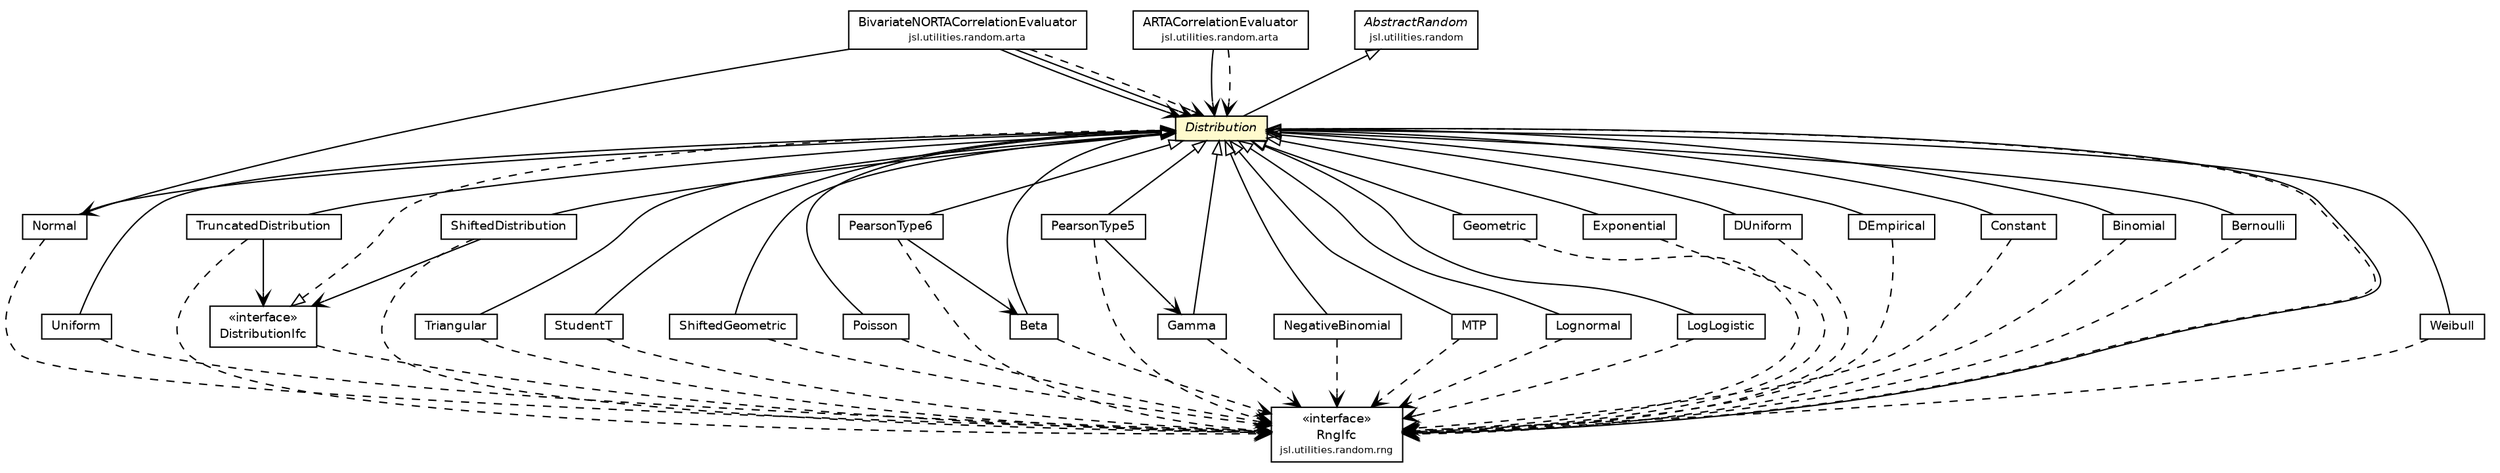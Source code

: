 #!/usr/local/bin/dot
#
# Class diagram 
# Generated by UMLGraph version 5.4 (http://www.umlgraph.org/)
#

digraph G {
	edge [fontname="Helvetica",fontsize=10,labelfontname="Helvetica",labelfontsize=10];
	node [fontname="Helvetica",fontsize=10,shape=plaintext];
	nodesep=0.25;
	ranksep=0.5;
	// jsl.utilities.random.AbstractRandom
	c71198 [label=<<table title="jsl.utilities.random.AbstractRandom" border="0" cellborder="1" cellspacing="0" cellpadding="2" port="p" href="../AbstractRandom.html">
		<tr><td><table border="0" cellspacing="0" cellpadding="1">
<tr><td align="center" balign="center"><font face="Helvetica-Oblique"> AbstractRandom </font></td></tr>
<tr><td align="center" balign="center"><font point-size="7.0"> jsl.utilities.random </font></td></tr>
		</table></td></tr>
		</table>>, URL="../AbstractRandom.html", fontname="Helvetica", fontcolor="black", fontsize=9.0];
	// jsl.utilities.random.arta.BivariateNORTACorrelationEvaluator
	c71207 [label=<<table title="jsl.utilities.random.arta.BivariateNORTACorrelationEvaluator" border="0" cellborder="1" cellspacing="0" cellpadding="2" port="p" href="../arta/BivariateNORTACorrelationEvaluator.html">
		<tr><td><table border="0" cellspacing="0" cellpadding="1">
<tr><td align="center" balign="center"> BivariateNORTACorrelationEvaluator </td></tr>
<tr><td align="center" balign="center"><font point-size="7.0"> jsl.utilities.random.arta </font></td></tr>
		</table></td></tr>
		</table>>, URL="../arta/BivariateNORTACorrelationEvaluator.html", fontname="Helvetica", fontcolor="black", fontsize=9.0];
	// jsl.utilities.random.arta.ARTACorrelationEvaluator
	c71211 [label=<<table title="jsl.utilities.random.arta.ARTACorrelationEvaluator" border="0" cellborder="1" cellspacing="0" cellpadding="2" port="p" href="../arta/ARTACorrelationEvaluator.html">
		<tr><td><table border="0" cellspacing="0" cellpadding="1">
<tr><td align="center" balign="center"> ARTACorrelationEvaluator </td></tr>
<tr><td align="center" balign="center"><font point-size="7.0"> jsl.utilities.random.arta </font></td></tr>
		</table></td></tr>
		</table>>, URL="../arta/ARTACorrelationEvaluator.html", fontname="Helvetica", fontcolor="black", fontsize=9.0];
	// jsl.utilities.random.distributions.Weibull
	c71212 [label=<<table title="jsl.utilities.random.distributions.Weibull" border="0" cellborder="1" cellspacing="0" cellpadding="2" port="p" href="./Weibull.html">
		<tr><td><table border="0" cellspacing="0" cellpadding="1">
<tr><td align="center" balign="center"> Weibull </td></tr>
		</table></td></tr>
		</table>>, URL="./Weibull.html", fontname="Helvetica", fontcolor="black", fontsize=9.0];
	// jsl.utilities.random.distributions.Uniform
	c71215 [label=<<table title="jsl.utilities.random.distributions.Uniform" border="0" cellborder="1" cellspacing="0" cellpadding="2" port="p" href="./Uniform.html">
		<tr><td><table border="0" cellspacing="0" cellpadding="1">
<tr><td align="center" balign="center"> Uniform </td></tr>
		</table></td></tr>
		</table>>, URL="./Uniform.html", fontname="Helvetica", fontcolor="black", fontsize=9.0];
	// jsl.utilities.random.distributions.TruncatedDistribution
	c71216 [label=<<table title="jsl.utilities.random.distributions.TruncatedDistribution" border="0" cellborder="1" cellspacing="0" cellpadding="2" port="p" href="./TruncatedDistribution.html">
		<tr><td><table border="0" cellspacing="0" cellpadding="1">
<tr><td align="center" balign="center"> TruncatedDistribution </td></tr>
		</table></td></tr>
		</table>>, URL="./TruncatedDistribution.html", fontname="Helvetica", fontcolor="black", fontsize=9.0];
	// jsl.utilities.random.distributions.Triangular
	c71217 [label=<<table title="jsl.utilities.random.distributions.Triangular" border="0" cellborder="1" cellspacing="0" cellpadding="2" port="p" href="./Triangular.html">
		<tr><td><table border="0" cellspacing="0" cellpadding="1">
<tr><td align="center" balign="center"> Triangular </td></tr>
		</table></td></tr>
		</table>>, URL="./Triangular.html", fontname="Helvetica", fontcolor="black", fontsize=9.0];
	// jsl.utilities.random.distributions.StudentT
	c71218 [label=<<table title="jsl.utilities.random.distributions.StudentT" border="0" cellborder="1" cellspacing="0" cellpadding="2" port="p" href="./StudentT.html">
		<tr><td><table border="0" cellspacing="0" cellpadding="1">
<tr><td align="center" balign="center"> StudentT </td></tr>
		</table></td></tr>
		</table>>, URL="./StudentT.html", fontname="Helvetica", fontcolor="black", fontsize=9.0];
	// jsl.utilities.random.distributions.ShiftedGeometric
	c71220 [label=<<table title="jsl.utilities.random.distributions.ShiftedGeometric" border="0" cellborder="1" cellspacing="0" cellpadding="2" port="p" href="./ShiftedGeometric.html">
		<tr><td><table border="0" cellspacing="0" cellpadding="1">
<tr><td align="center" balign="center"> ShiftedGeometric </td></tr>
		</table></td></tr>
		</table>>, URL="./ShiftedGeometric.html", fontname="Helvetica", fontcolor="black", fontsize=9.0];
	// jsl.utilities.random.distributions.ShiftedDistribution
	c71221 [label=<<table title="jsl.utilities.random.distributions.ShiftedDistribution" border="0" cellborder="1" cellspacing="0" cellpadding="2" port="p" href="./ShiftedDistribution.html">
		<tr><td><table border="0" cellspacing="0" cellpadding="1">
<tr><td align="center" balign="center"> ShiftedDistribution </td></tr>
		</table></td></tr>
		</table>>, URL="./ShiftedDistribution.html", fontname="Helvetica", fontcolor="black", fontsize=9.0];
	// jsl.utilities.random.distributions.Poisson
	c71223 [label=<<table title="jsl.utilities.random.distributions.Poisson" border="0" cellborder="1" cellspacing="0" cellpadding="2" port="p" href="./Poisson.html">
		<tr><td><table border="0" cellspacing="0" cellpadding="1">
<tr><td align="center" balign="center"> Poisson </td></tr>
		</table></td></tr>
		</table>>, URL="./Poisson.html", fontname="Helvetica", fontcolor="black", fontsize=9.0];
	// jsl.utilities.random.distributions.PearsonType6
	c71225 [label=<<table title="jsl.utilities.random.distributions.PearsonType6" border="0" cellborder="1" cellspacing="0" cellpadding="2" port="p" href="./PearsonType6.html">
		<tr><td><table border="0" cellspacing="0" cellpadding="1">
<tr><td align="center" balign="center"> PearsonType6 </td></tr>
		</table></td></tr>
		</table>>, URL="./PearsonType6.html", fontname="Helvetica", fontcolor="black", fontsize=9.0];
	// jsl.utilities.random.distributions.PearsonType5
	c71226 [label=<<table title="jsl.utilities.random.distributions.PearsonType5" border="0" cellborder="1" cellspacing="0" cellpadding="2" port="p" href="./PearsonType5.html">
		<tr><td><table border="0" cellspacing="0" cellpadding="1">
<tr><td align="center" balign="center"> PearsonType5 </td></tr>
		</table></td></tr>
		</table>>, URL="./PearsonType5.html", fontname="Helvetica", fontcolor="black", fontsize=9.0];
	// jsl.utilities.random.distributions.Normal
	c71228 [label=<<table title="jsl.utilities.random.distributions.Normal" border="0" cellborder="1" cellspacing="0" cellpadding="2" port="p" href="./Normal.html">
		<tr><td><table border="0" cellspacing="0" cellpadding="1">
<tr><td align="center" balign="center"> Normal </td></tr>
		</table></td></tr>
		</table>>, URL="./Normal.html", fontname="Helvetica", fontcolor="black", fontsize=9.0];
	// jsl.utilities.random.distributions.NegativeBinomial
	c71229 [label=<<table title="jsl.utilities.random.distributions.NegativeBinomial" border="0" cellborder="1" cellspacing="0" cellpadding="2" port="p" href="./NegativeBinomial.html">
		<tr><td><table border="0" cellspacing="0" cellpadding="1">
<tr><td align="center" balign="center"> NegativeBinomial </td></tr>
		</table></td></tr>
		</table>>, URL="./NegativeBinomial.html", fontname="Helvetica", fontcolor="black", fontsize=9.0];
	// jsl.utilities.random.distributions.MTP
	c71230 [label=<<table title="jsl.utilities.random.distributions.MTP" border="0" cellborder="1" cellspacing="0" cellpadding="2" port="p" href="./MTP.html">
		<tr><td><table border="0" cellspacing="0" cellpadding="1">
<tr><td align="center" balign="center"> MTP </td></tr>
		</table></td></tr>
		</table>>, URL="./MTP.html", fontname="Helvetica", fontcolor="black", fontsize=9.0];
	// jsl.utilities.random.distributions.Lognormal
	c71233 [label=<<table title="jsl.utilities.random.distributions.Lognormal" border="0" cellborder="1" cellspacing="0" cellpadding="2" port="p" href="./Lognormal.html">
		<tr><td><table border="0" cellspacing="0" cellpadding="1">
<tr><td align="center" balign="center"> Lognormal </td></tr>
		</table></td></tr>
		</table>>, URL="./Lognormal.html", fontname="Helvetica", fontcolor="black", fontsize=9.0];
	// jsl.utilities.random.distributions.LogLogistic
	c71234 [label=<<table title="jsl.utilities.random.distributions.LogLogistic" border="0" cellborder="1" cellspacing="0" cellpadding="2" port="p" href="./LogLogistic.html">
		<tr><td><table border="0" cellspacing="0" cellpadding="1">
<tr><td align="center" balign="center"> LogLogistic </td></tr>
		</table></td></tr>
		</table>>, URL="./LogLogistic.html", fontname="Helvetica", fontcolor="black", fontsize=9.0];
	// jsl.utilities.random.distributions.Geometric
	c71238 [label=<<table title="jsl.utilities.random.distributions.Geometric" border="0" cellborder="1" cellspacing="0" cellpadding="2" port="p" href="./Geometric.html">
		<tr><td><table border="0" cellspacing="0" cellpadding="1">
<tr><td align="center" balign="center"> Geometric </td></tr>
		</table></td></tr>
		</table>>, URL="./Geometric.html", fontname="Helvetica", fontcolor="black", fontsize=9.0];
	// jsl.utilities.random.distributions.Gamma
	c71239 [label=<<table title="jsl.utilities.random.distributions.Gamma" border="0" cellborder="1" cellspacing="0" cellpadding="2" port="p" href="./Gamma.html">
		<tr><td><table border="0" cellspacing="0" cellpadding="1">
<tr><td align="center" balign="center"> Gamma </td></tr>
		</table></td></tr>
		</table>>, URL="./Gamma.html", fontname="Helvetica", fontcolor="black", fontsize=9.0];
	// jsl.utilities.random.distributions.Exponential
	c71241 [label=<<table title="jsl.utilities.random.distributions.Exponential" border="0" cellborder="1" cellspacing="0" cellpadding="2" port="p" href="./Exponential.html">
		<tr><td><table border="0" cellspacing="0" cellpadding="1">
<tr><td align="center" balign="center"> Exponential </td></tr>
		</table></td></tr>
		</table>>, URL="./Exponential.html", fontname="Helvetica", fontcolor="black", fontsize=9.0];
	// jsl.utilities.random.distributions.DUniform
	c71242 [label=<<table title="jsl.utilities.random.distributions.DUniform" border="0" cellborder="1" cellspacing="0" cellpadding="2" port="p" href="./DUniform.html">
		<tr><td><table border="0" cellspacing="0" cellpadding="1">
<tr><td align="center" balign="center"> DUniform </td></tr>
		</table></td></tr>
		</table>>, URL="./DUniform.html", fontname="Helvetica", fontcolor="black", fontsize=9.0];
	// jsl.utilities.random.distributions.DistributionIfc
	c71243 [label=<<table title="jsl.utilities.random.distributions.DistributionIfc" border="0" cellborder="1" cellspacing="0" cellpadding="2" port="p" href="./DistributionIfc.html">
		<tr><td><table border="0" cellspacing="0" cellpadding="1">
<tr><td align="center" balign="center"> &#171;interface&#187; </td></tr>
<tr><td align="center" balign="center"> DistributionIfc </td></tr>
		</table></td></tr>
		</table>>, URL="./DistributionIfc.html", fontname="Helvetica", fontcolor="black", fontsize=9.0];
	// jsl.utilities.random.distributions.Distribution
	c71245 [label=<<table title="jsl.utilities.random.distributions.Distribution" border="0" cellborder="1" cellspacing="0" cellpadding="2" port="p" bgcolor="lemonChiffon" href="./Distribution.html">
		<tr><td><table border="0" cellspacing="0" cellpadding="1">
<tr><td align="center" balign="center"><font face="Helvetica-Oblique"> Distribution </font></td></tr>
		</table></td></tr>
		</table>>, URL="./Distribution.html", fontname="Helvetica", fontcolor="black", fontsize=9.0];
	// jsl.utilities.random.distributions.DEmpirical
	c71247 [label=<<table title="jsl.utilities.random.distributions.DEmpirical" border="0" cellborder="1" cellspacing="0" cellpadding="2" port="p" href="./DEmpirical.html">
		<tr><td><table border="0" cellspacing="0" cellpadding="1">
<tr><td align="center" balign="center"> DEmpirical </td></tr>
		</table></td></tr>
		</table>>, URL="./DEmpirical.html", fontname="Helvetica", fontcolor="black", fontsize=9.0];
	// jsl.utilities.random.distributions.Constant
	c71250 [label=<<table title="jsl.utilities.random.distributions.Constant" border="0" cellborder="1" cellspacing="0" cellpadding="2" port="p" href="./Constant.html">
		<tr><td><table border="0" cellspacing="0" cellpadding="1">
<tr><td align="center" balign="center"> Constant </td></tr>
		</table></td></tr>
		</table>>, URL="./Constant.html", fontname="Helvetica", fontcolor="black", fontsize=9.0];
	// jsl.utilities.random.distributions.Binomial
	c71254 [label=<<table title="jsl.utilities.random.distributions.Binomial" border="0" cellborder="1" cellspacing="0" cellpadding="2" port="p" href="./Binomial.html">
		<tr><td><table border="0" cellspacing="0" cellpadding="1">
<tr><td align="center" balign="center"> Binomial </td></tr>
		</table></td></tr>
		</table>>, URL="./Binomial.html", fontname="Helvetica", fontcolor="black", fontsize=9.0];
	// jsl.utilities.random.distributions.Beta
	c71255 [label=<<table title="jsl.utilities.random.distributions.Beta" border="0" cellborder="1" cellspacing="0" cellpadding="2" port="p" href="./Beta.html">
		<tr><td><table border="0" cellspacing="0" cellpadding="1">
<tr><td align="center" balign="center"> Beta </td></tr>
		</table></td></tr>
		</table>>, URL="./Beta.html", fontname="Helvetica", fontcolor="black", fontsize=9.0];
	// jsl.utilities.random.distributions.Bernoulli
	c71257 [label=<<table title="jsl.utilities.random.distributions.Bernoulli" border="0" cellborder="1" cellspacing="0" cellpadding="2" port="p" href="./Bernoulli.html">
		<tr><td><table border="0" cellspacing="0" cellpadding="1">
<tr><td align="center" balign="center"> Bernoulli </td></tr>
		</table></td></tr>
		</table>>, URL="./Bernoulli.html", fontname="Helvetica", fontcolor="black", fontsize=9.0];
	// jsl.utilities.random.rng.RngIfc
	c71262 [label=<<table title="jsl.utilities.random.rng.RngIfc" border="0" cellborder="1" cellspacing="0" cellpadding="2" port="p" href="../rng/RngIfc.html">
		<tr><td><table border="0" cellspacing="0" cellpadding="1">
<tr><td align="center" balign="center"> &#171;interface&#187; </td></tr>
<tr><td align="center" balign="center"> RngIfc </td></tr>
<tr><td align="center" balign="center"><font point-size="7.0"> jsl.utilities.random.rng </font></td></tr>
		</table></td></tr>
		</table>>, URL="../rng/RngIfc.html", fontname="Helvetica", fontcolor="black", fontsize=9.0];
	//jsl.utilities.random.distributions.Weibull extends jsl.utilities.random.distributions.Distribution
	c71245:p -> c71212:p [dir=back,arrowtail=empty];
	//jsl.utilities.random.distributions.Uniform extends jsl.utilities.random.distributions.Distribution
	c71245:p -> c71215:p [dir=back,arrowtail=empty];
	//jsl.utilities.random.distributions.TruncatedDistribution extends jsl.utilities.random.distributions.Distribution
	c71245:p -> c71216:p [dir=back,arrowtail=empty];
	//jsl.utilities.random.distributions.Triangular extends jsl.utilities.random.distributions.Distribution
	c71245:p -> c71217:p [dir=back,arrowtail=empty];
	//jsl.utilities.random.distributions.StudentT extends jsl.utilities.random.distributions.Distribution
	c71245:p -> c71218:p [dir=back,arrowtail=empty];
	//jsl.utilities.random.distributions.ShiftedGeometric extends jsl.utilities.random.distributions.Distribution
	c71245:p -> c71220:p [dir=back,arrowtail=empty];
	//jsl.utilities.random.distributions.ShiftedDistribution extends jsl.utilities.random.distributions.Distribution
	c71245:p -> c71221:p [dir=back,arrowtail=empty];
	//jsl.utilities.random.distributions.Poisson extends jsl.utilities.random.distributions.Distribution
	c71245:p -> c71223:p [dir=back,arrowtail=empty];
	//jsl.utilities.random.distributions.PearsonType6 extends jsl.utilities.random.distributions.Distribution
	c71245:p -> c71225:p [dir=back,arrowtail=empty];
	//jsl.utilities.random.distributions.PearsonType5 extends jsl.utilities.random.distributions.Distribution
	c71245:p -> c71226:p [dir=back,arrowtail=empty];
	//jsl.utilities.random.distributions.Normal extends jsl.utilities.random.distributions.Distribution
	c71245:p -> c71228:p [dir=back,arrowtail=empty];
	//jsl.utilities.random.distributions.NegativeBinomial extends jsl.utilities.random.distributions.Distribution
	c71245:p -> c71229:p [dir=back,arrowtail=empty];
	//jsl.utilities.random.distributions.MTP extends jsl.utilities.random.distributions.Distribution
	c71245:p -> c71230:p [dir=back,arrowtail=empty];
	//jsl.utilities.random.distributions.Lognormal extends jsl.utilities.random.distributions.Distribution
	c71245:p -> c71233:p [dir=back,arrowtail=empty];
	//jsl.utilities.random.distributions.LogLogistic extends jsl.utilities.random.distributions.Distribution
	c71245:p -> c71234:p [dir=back,arrowtail=empty];
	//jsl.utilities.random.distributions.Geometric extends jsl.utilities.random.distributions.Distribution
	c71245:p -> c71238:p [dir=back,arrowtail=empty];
	//jsl.utilities.random.distributions.Gamma extends jsl.utilities.random.distributions.Distribution
	c71245:p -> c71239:p [dir=back,arrowtail=empty];
	//jsl.utilities.random.distributions.Exponential extends jsl.utilities.random.distributions.Distribution
	c71245:p -> c71241:p [dir=back,arrowtail=empty];
	//jsl.utilities.random.distributions.DUniform extends jsl.utilities.random.distributions.Distribution
	c71245:p -> c71242:p [dir=back,arrowtail=empty];
	//jsl.utilities.random.distributions.Distribution extends jsl.utilities.random.AbstractRandom
	c71198:p -> c71245:p [dir=back,arrowtail=empty];
	//jsl.utilities.random.distributions.Distribution implements jsl.utilities.random.distributions.DistributionIfc
	c71243:p -> c71245:p [dir=back,arrowtail=empty,style=dashed];
	//jsl.utilities.random.distributions.DEmpirical extends jsl.utilities.random.distributions.Distribution
	c71245:p -> c71247:p [dir=back,arrowtail=empty];
	//jsl.utilities.random.distributions.Constant extends jsl.utilities.random.distributions.Distribution
	c71245:p -> c71250:p [dir=back,arrowtail=empty];
	//jsl.utilities.random.distributions.Binomial extends jsl.utilities.random.distributions.Distribution
	c71245:p -> c71254:p [dir=back,arrowtail=empty];
	//jsl.utilities.random.distributions.Beta extends jsl.utilities.random.distributions.Distribution
	c71245:p -> c71255:p [dir=back,arrowtail=empty];
	//jsl.utilities.random.distributions.Bernoulli extends jsl.utilities.random.distributions.Distribution
	c71245:p -> c71257:p [dir=back,arrowtail=empty];
	// jsl.utilities.random.arta.BivariateNORTACorrelationEvaluator NAVASSOC jsl.utilities.random.distributions.Normal
	c71207:p -> c71228:p [taillabel="", label="", headlabel="", fontname="Helvetica", fontcolor="black", fontsize=10.0, color="black", arrowhead=open];
	// jsl.utilities.random.arta.BivariateNORTACorrelationEvaluator NAVASSOC jsl.utilities.random.distributions.Distribution
	c71207:p -> c71245:p [taillabel="", label="", headlabel="", fontname="Helvetica", fontcolor="black", fontsize=10.0, color="black", arrowhead=open];
	// jsl.utilities.random.arta.BivariateNORTACorrelationEvaluator NAVASSOC jsl.utilities.random.distributions.Distribution
	c71207:p -> c71245:p [taillabel="", label="", headlabel="", fontname="Helvetica", fontcolor="black", fontsize=10.0, color="black", arrowhead=open];
	// jsl.utilities.random.arta.ARTACorrelationEvaluator NAVASSOC jsl.utilities.random.distributions.Distribution
	c71211:p -> c71245:p [taillabel="", label="", headlabel="", fontname="Helvetica", fontcolor="black", fontsize=10.0, color="black", arrowhead=open];
	// jsl.utilities.random.distributions.TruncatedDistribution NAVASSOC jsl.utilities.random.distributions.DistributionIfc
	c71216:p -> c71243:p [taillabel="", label="", headlabel="", fontname="Helvetica", fontcolor="black", fontsize=10.0, color="black", arrowhead=open];
	// jsl.utilities.random.distributions.ShiftedDistribution NAVASSOC jsl.utilities.random.distributions.DistributionIfc
	c71221:p -> c71243:p [taillabel="", label="", headlabel="", fontname="Helvetica", fontcolor="black", fontsize=10.0, color="black", arrowhead=open];
	// jsl.utilities.random.distributions.PearsonType6 NAVASSOC jsl.utilities.random.distributions.Beta
	c71225:p -> c71255:p [taillabel="", label="", headlabel="", fontname="Helvetica", fontcolor="black", fontsize=10.0, color="black", arrowhead=open];
	// jsl.utilities.random.distributions.PearsonType5 NAVASSOC jsl.utilities.random.distributions.Gamma
	c71226:p -> c71239:p [taillabel="", label="", headlabel="", fontname="Helvetica", fontcolor="black", fontsize=10.0, color="black", arrowhead=open];
	// jsl.utilities.random.distributions.Distribution NAVASSOC jsl.utilities.random.rng.RngIfc
	c71245:p -> c71262:p [taillabel="", label="", headlabel="", fontname="Helvetica", fontcolor="black", fontsize=10.0, color="black", arrowhead=open];
	// jsl.utilities.random.arta.BivariateNORTACorrelationEvaluator DEPEND jsl.utilities.random.distributions.Distribution
	c71207:p -> c71245:p [taillabel="", label="", headlabel="", fontname="Helvetica", fontcolor="black", fontsize=10.0, color="black", arrowhead=open, style=dashed];
	// jsl.utilities.random.arta.ARTACorrelationEvaluator DEPEND jsl.utilities.random.distributions.Distribution
	c71211:p -> c71245:p [taillabel="", label="", headlabel="", fontname="Helvetica", fontcolor="black", fontsize=10.0, color="black", arrowhead=open, style=dashed];
	// jsl.utilities.random.distributions.Weibull DEPEND jsl.utilities.random.rng.RngIfc
	c71212:p -> c71262:p [taillabel="", label="", headlabel="", fontname="Helvetica", fontcolor="black", fontsize=10.0, color="black", arrowhead=open, style=dashed];
	// jsl.utilities.random.distributions.Uniform DEPEND jsl.utilities.random.rng.RngIfc
	c71215:p -> c71262:p [taillabel="", label="", headlabel="", fontname="Helvetica", fontcolor="black", fontsize=10.0, color="black", arrowhead=open, style=dashed];
	// jsl.utilities.random.distributions.TruncatedDistribution DEPEND jsl.utilities.random.rng.RngIfc
	c71216:p -> c71262:p [taillabel="", label="", headlabel="", fontname="Helvetica", fontcolor="black", fontsize=10.0, color="black", arrowhead=open, style=dashed];
	// jsl.utilities.random.distributions.Triangular DEPEND jsl.utilities.random.rng.RngIfc
	c71217:p -> c71262:p [taillabel="", label="", headlabel="", fontname="Helvetica", fontcolor="black", fontsize=10.0, color="black", arrowhead=open, style=dashed];
	// jsl.utilities.random.distributions.StudentT DEPEND jsl.utilities.random.rng.RngIfc
	c71218:p -> c71262:p [taillabel="", label="", headlabel="", fontname="Helvetica", fontcolor="black", fontsize=10.0, color="black", arrowhead=open, style=dashed];
	// jsl.utilities.random.distributions.ShiftedGeometric DEPEND jsl.utilities.random.rng.RngIfc
	c71220:p -> c71262:p [taillabel="", label="", headlabel="", fontname="Helvetica", fontcolor="black", fontsize=10.0, color="black", arrowhead=open, style=dashed];
	// jsl.utilities.random.distributions.ShiftedDistribution DEPEND jsl.utilities.random.rng.RngIfc
	c71221:p -> c71262:p [taillabel="", label="", headlabel="", fontname="Helvetica", fontcolor="black", fontsize=10.0, color="black", arrowhead=open, style=dashed];
	// jsl.utilities.random.distributions.Poisson DEPEND jsl.utilities.random.rng.RngIfc
	c71223:p -> c71262:p [taillabel="", label="", headlabel="", fontname="Helvetica", fontcolor="black", fontsize=10.0, color="black", arrowhead=open, style=dashed];
	// jsl.utilities.random.distributions.PearsonType6 DEPEND jsl.utilities.random.rng.RngIfc
	c71225:p -> c71262:p [taillabel="", label="", headlabel="", fontname="Helvetica", fontcolor="black", fontsize=10.0, color="black", arrowhead=open, style=dashed];
	// jsl.utilities.random.distributions.PearsonType5 DEPEND jsl.utilities.random.rng.RngIfc
	c71226:p -> c71262:p [taillabel="", label="", headlabel="", fontname="Helvetica", fontcolor="black", fontsize=10.0, color="black", arrowhead=open, style=dashed];
	// jsl.utilities.random.distributions.Normal DEPEND jsl.utilities.random.rng.RngIfc
	c71228:p -> c71262:p [taillabel="", label="", headlabel="", fontname="Helvetica", fontcolor="black", fontsize=10.0, color="black", arrowhead=open, style=dashed];
	// jsl.utilities.random.distributions.NegativeBinomial DEPEND jsl.utilities.random.rng.RngIfc
	c71229:p -> c71262:p [taillabel="", label="", headlabel="", fontname="Helvetica", fontcolor="black", fontsize=10.0, color="black", arrowhead=open, style=dashed];
	// jsl.utilities.random.distributions.MTP DEPEND jsl.utilities.random.rng.RngIfc
	c71230:p -> c71262:p [taillabel="", label="", headlabel="", fontname="Helvetica", fontcolor="black", fontsize=10.0, color="black", arrowhead=open, style=dashed];
	// jsl.utilities.random.distributions.Lognormal DEPEND jsl.utilities.random.rng.RngIfc
	c71233:p -> c71262:p [taillabel="", label="", headlabel="", fontname="Helvetica", fontcolor="black", fontsize=10.0, color="black", arrowhead=open, style=dashed];
	// jsl.utilities.random.distributions.LogLogistic DEPEND jsl.utilities.random.rng.RngIfc
	c71234:p -> c71262:p [taillabel="", label="", headlabel="", fontname="Helvetica", fontcolor="black", fontsize=10.0, color="black", arrowhead=open, style=dashed];
	// jsl.utilities.random.distributions.Geometric DEPEND jsl.utilities.random.rng.RngIfc
	c71238:p -> c71262:p [taillabel="", label="", headlabel="", fontname="Helvetica", fontcolor="black", fontsize=10.0, color="black", arrowhead=open, style=dashed];
	// jsl.utilities.random.distributions.Gamma DEPEND jsl.utilities.random.rng.RngIfc
	c71239:p -> c71262:p [taillabel="", label="", headlabel="", fontname="Helvetica", fontcolor="black", fontsize=10.0, color="black", arrowhead=open, style=dashed];
	// jsl.utilities.random.distributions.Exponential DEPEND jsl.utilities.random.rng.RngIfc
	c71241:p -> c71262:p [taillabel="", label="", headlabel="", fontname="Helvetica", fontcolor="black", fontsize=10.0, color="black", arrowhead=open, style=dashed];
	// jsl.utilities.random.distributions.DUniform DEPEND jsl.utilities.random.rng.RngIfc
	c71242:p -> c71262:p [taillabel="", label="", headlabel="", fontname="Helvetica", fontcolor="black", fontsize=10.0, color="black", arrowhead=open, style=dashed];
	// jsl.utilities.random.distributions.DistributionIfc DEPEND jsl.utilities.random.rng.RngIfc
	c71243:p -> c71262:p [taillabel="", label="", headlabel="", fontname="Helvetica", fontcolor="black", fontsize=10.0, color="black", arrowhead=open, style=dashed];
	// jsl.utilities.random.distributions.Distribution DEPEND jsl.utilities.random.rng.RngIfc
	c71245:p -> c71262:p [taillabel="", label="", headlabel="", fontname="Helvetica", fontcolor="black", fontsize=10.0, color="black", arrowhead=open, style=dashed];
	// jsl.utilities.random.distributions.DEmpirical DEPEND jsl.utilities.random.rng.RngIfc
	c71247:p -> c71262:p [taillabel="", label="", headlabel="", fontname="Helvetica", fontcolor="black", fontsize=10.0, color="black", arrowhead=open, style=dashed];
	// jsl.utilities.random.distributions.Constant DEPEND jsl.utilities.random.rng.RngIfc
	c71250:p -> c71262:p [taillabel="", label="", headlabel="", fontname="Helvetica", fontcolor="black", fontsize=10.0, color="black", arrowhead=open, style=dashed];
	// jsl.utilities.random.distributions.Binomial DEPEND jsl.utilities.random.rng.RngIfc
	c71254:p -> c71262:p [taillabel="", label="", headlabel="", fontname="Helvetica", fontcolor="black", fontsize=10.0, color="black", arrowhead=open, style=dashed];
	// jsl.utilities.random.distributions.Beta DEPEND jsl.utilities.random.rng.RngIfc
	c71255:p -> c71262:p [taillabel="", label="", headlabel="", fontname="Helvetica", fontcolor="black", fontsize=10.0, color="black", arrowhead=open, style=dashed];
	// jsl.utilities.random.distributions.Bernoulli DEPEND jsl.utilities.random.rng.RngIfc
	c71257:p -> c71262:p [taillabel="", label="", headlabel="", fontname="Helvetica", fontcolor="black", fontsize=10.0, color="black", arrowhead=open, style=dashed];
}

